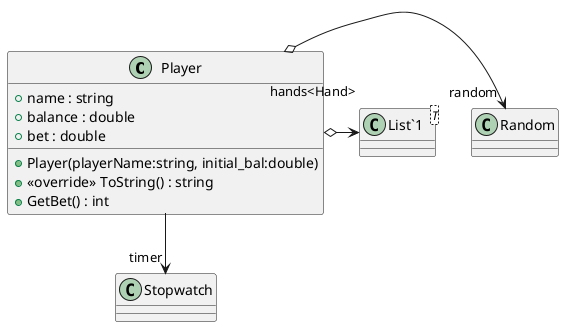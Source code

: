@startuml
class Player {
    + name : string
    + balance : double
    + bet : double
    + Player(playerName:string, initial_bal:double)
    + <<override>> ToString() : string
    + GetBet() : int
}
class "List`1"<T> {
}
Player --> "timer" Stopwatch
Player o-> "random" Random
Player o-> "hands<Hand>" "List`1"
@enduml

